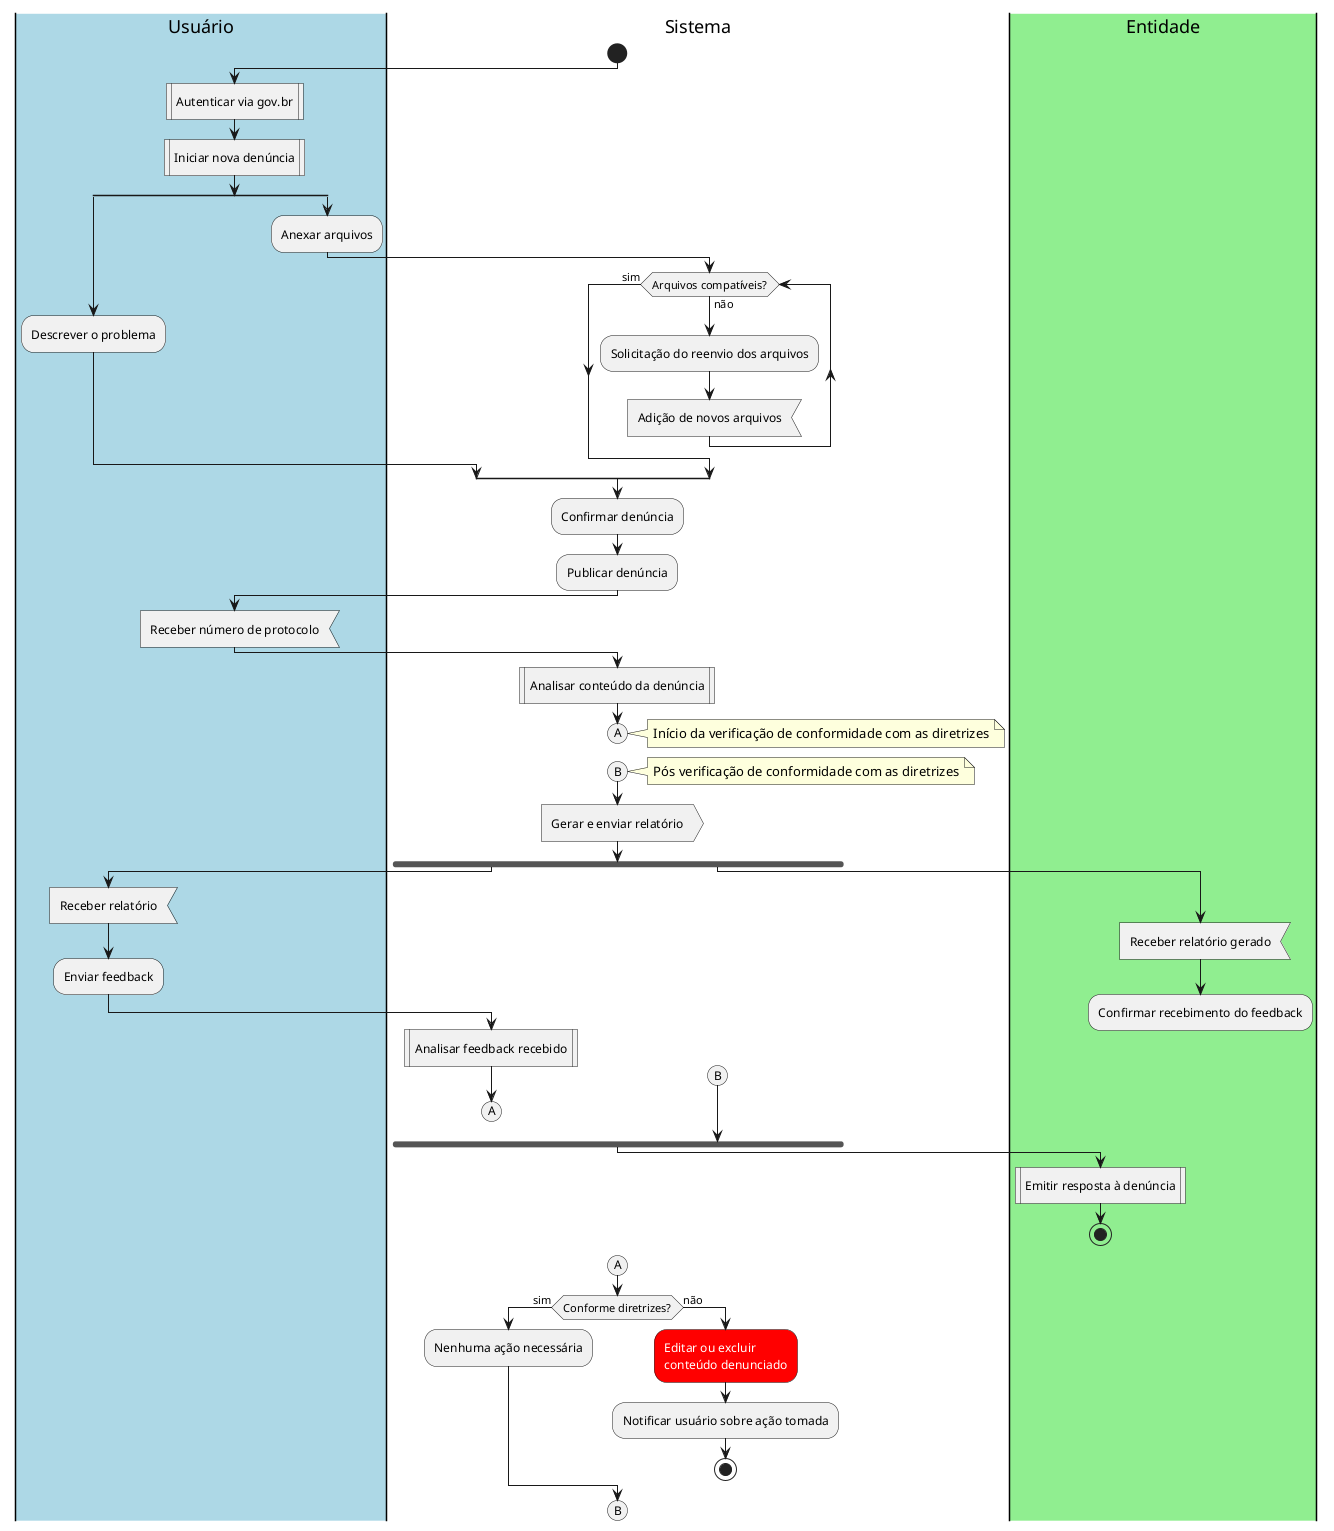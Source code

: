 @startuml

|#lightblue|Usuário|
|Sistema|
|#lightgreen|Entidade|

|Sistema|
start

|Usuário|
:Autenticar via gov.br; <<procedure>>
:Iniciar nova denúncia; <<procedure>>

split
  :Descrever o problema;
split again
  :Anexar arquivos;
  |Sistema|
  while (Arquivos compatíveis?) is (não)
    :Solicitação do reenvio dos arquivos;
    :Adição de novos arquivos; <<input>>
  endwhile (sim)
endsplit

:Confirmar denúncia;
:Publicar denúncia;
|Usuário|
:Receber número de protocolo; <<input>>
|Sistema|
:Analisar conteúdo da denúncia; <<procedure>>

(A)
note right
  Início da verificação de conformidade com as diretrizes
end note
detach

(B)
note right
  Pós verificação de conformidade com as diretrizes
end note
:Gerar e enviar relatório; <<output>>

fork
  |Usuário|
  :Receber relatório; <<input>>
  :Enviar feedback;
  |Sistema|
  :Analisar feedback recebido; <<procedure>>
  (A)
  detach

fork again
  |Entidade|
  :Receber relatório gerado; <<input>>
  :Confirmar recebimento do feedback;
  detach
  |Sistema|
  (B)
end fork

|Entidade|
:Emitir resposta à denúncia; <<procedure>>

stop

|Sistema|
(A)
if (Conforme diretrizes?) then (sim)
  :Nenhuma ação necessária;
else (não)
  #red:<color:white>Editar ou excluir
  <color:white>conteúdo denunciado;
  :Notificar usuário sobre ação tomada;
  stop
endif


(B)
detach

@enduml
